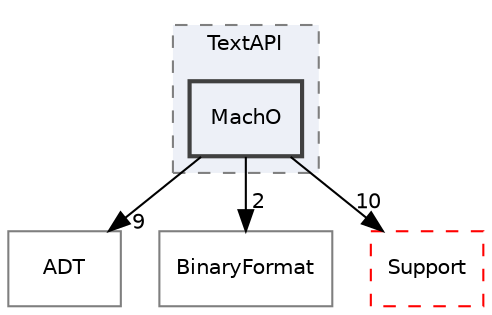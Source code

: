 digraph "include/llvm/TextAPI/MachO"
{
 // LATEX_PDF_SIZE
  bgcolor="transparent";
  edge [fontname="Helvetica",fontsize="10",labelfontname="Helvetica",labelfontsize="10"];
  node [fontname="Helvetica",fontsize="10",shape="box"];
  compound=true
  subgraph clusterdir_2a015fff05761bf36535b6a36ba271e5 {
    graph [ bgcolor="#edf0f7", pencolor="grey50", style="filled,dashed,", label="TextAPI", fontname="Helvetica", fontsize="10", URL="dir_2a015fff05761bf36535b6a36ba271e5.html"]
  dir_6eadbc4164a245c70763ab039f9e6916 [label="MachO", style="filled,bold,", fillcolor="#edf0f7", color="grey25", URL="dir_6eadbc4164a245c70763ab039f9e6916.html"];
  }
  dir_32453792af2ba70c54e3ccae3a790d1b [label="ADT", style="", fillcolor="#edf0f7", color="grey50", URL="dir_32453792af2ba70c54e3ccae3a790d1b.html"];
  dir_76bc56fc1555430657f301d4de3959f5 [label="BinaryFormat", style="", fillcolor="#edf0f7", color="grey50", URL="dir_76bc56fc1555430657f301d4de3959f5.html"];
  dir_ae1e398ac700924fa434b51c248a5531 [label="Support", style="dashed,", fillcolor="#edf0f7", color="red", URL="dir_ae1e398ac700924fa434b51c248a5531.html"];
  dir_6eadbc4164a245c70763ab039f9e6916->dir_32453792af2ba70c54e3ccae3a790d1b [headlabel="9", labeldistance=1.5 headhref="dir_000112_000001.html"];
  dir_6eadbc4164a245c70763ab039f9e6916->dir_76bc56fc1555430657f301d4de3959f5 [headlabel="2", labeldistance=1.5 headhref="dir_000112_000028.html"];
  dir_6eadbc4164a245c70763ab039f9e6916->dir_ae1e398ac700924fa434b51c248a5531 [headlabel="10", labeldistance=1.5 headhref="dir_000112_000182.html"];
}
